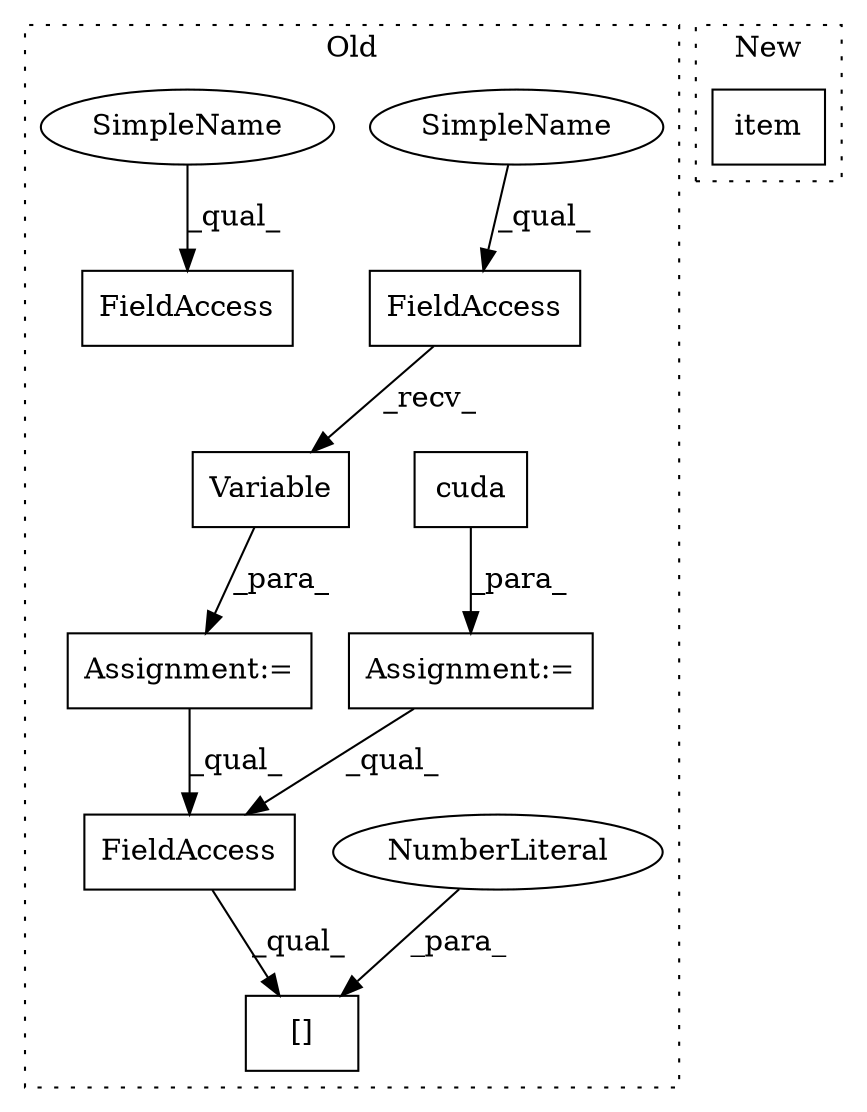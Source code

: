 digraph G {
subgraph cluster0 {
1 [label="Variable" a="32" s="9811,9826" l="9,1" shape="box"];
3 [label="Assignment:=" a="7" s="9795" l="1" shape="box"];
4 [label="[]" a="2" s="10336,10347" l="10,1" shape="box"];
5 [label="NumberLiteral" a="34" s="10346" l="1" shape="ellipse"];
6 [label="FieldAccess" a="22" s="10336" l="9" shape="box"];
7 [label="FieldAccess" a="22" s="9796" l="14" shape="box"];
8 [label="FieldAccess" a="22" s="9734" l="14" shape="box"];
9 [label="Assignment:=" a="7" s="9607" l="14" shape="box"];
10 [label="cuda" a="32" s="9623" l="6" shape="box"];
11 [label="SimpleName" a="42" s="9796" l="5" shape="ellipse"];
12 [label="SimpleName" a="42" s="9734" l="5" shape="ellipse"];
label = "Old";
style="dotted";
}
subgraph cluster1 {
2 [label="item" a="32" s="10212" l="6" shape="box"];
label = "New";
style="dotted";
}
1 -> 3 [label="_para_"];
3 -> 6 [label="_qual_"];
5 -> 4 [label="_para_"];
6 -> 4 [label="_qual_"];
7 -> 1 [label="_recv_"];
9 -> 6 [label="_qual_"];
10 -> 9 [label="_para_"];
11 -> 7 [label="_qual_"];
12 -> 8 [label="_qual_"];
}